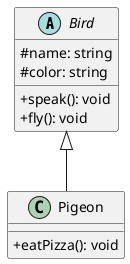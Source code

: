 @startuml
'https://plantuml.com/class-diagram
skinparam classAttributeIconSize 0
Bird <|-- Pigeon

abstract class Bird {
#name: string
#color: string
+speak(): void
+fly(): void
}

class Pigeon {
+eatPizza(): void
}

@enduml